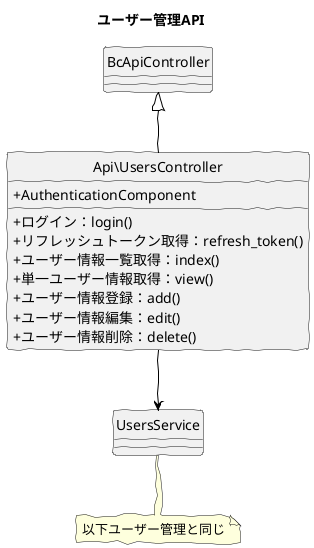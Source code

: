 @startuml
skinparam handwritten true
skinparam backgroundColor white
hide circle
skinparam classAttributeIconSize 0

title ユーザー管理API

class Api\UsersController {
  + AuthenticationComponent
  + ログイン：login()
  + リフレッシュトークン取得：refresh_token()
  + ユーザー情報一覧取得：index()
  + 単一ユーザー情報取得：view()
  + ユーザー情報登録：add()
  + ユーザー情報編集：edit()
  + ユーザー情報削除：delete()
}

Api\UsersController -down[#Black]-> UsersService
Api\UsersController -up[#Black]-|> BcApiController

note "以下ユーザー管理と同じ" as note
UsersService .. note

@enduml
